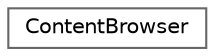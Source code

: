 digraph "Graphical Class Hierarchy"
{
 // LATEX_PDF_SIZE
  bgcolor="transparent";
  edge [fontname=Helvetica,fontsize=10,labelfontname=Helvetica,labelfontsize=10];
  node [fontname=Helvetica,fontsize=10,shape=box,height=0.2,width=0.4];
  rankdir="LR";
  Node0 [label="ContentBrowser",height=0.2,width=0.4,color="grey40", fillcolor="white", style="filled",URL="$class_content_browser.html",tooltip=" "];
}
